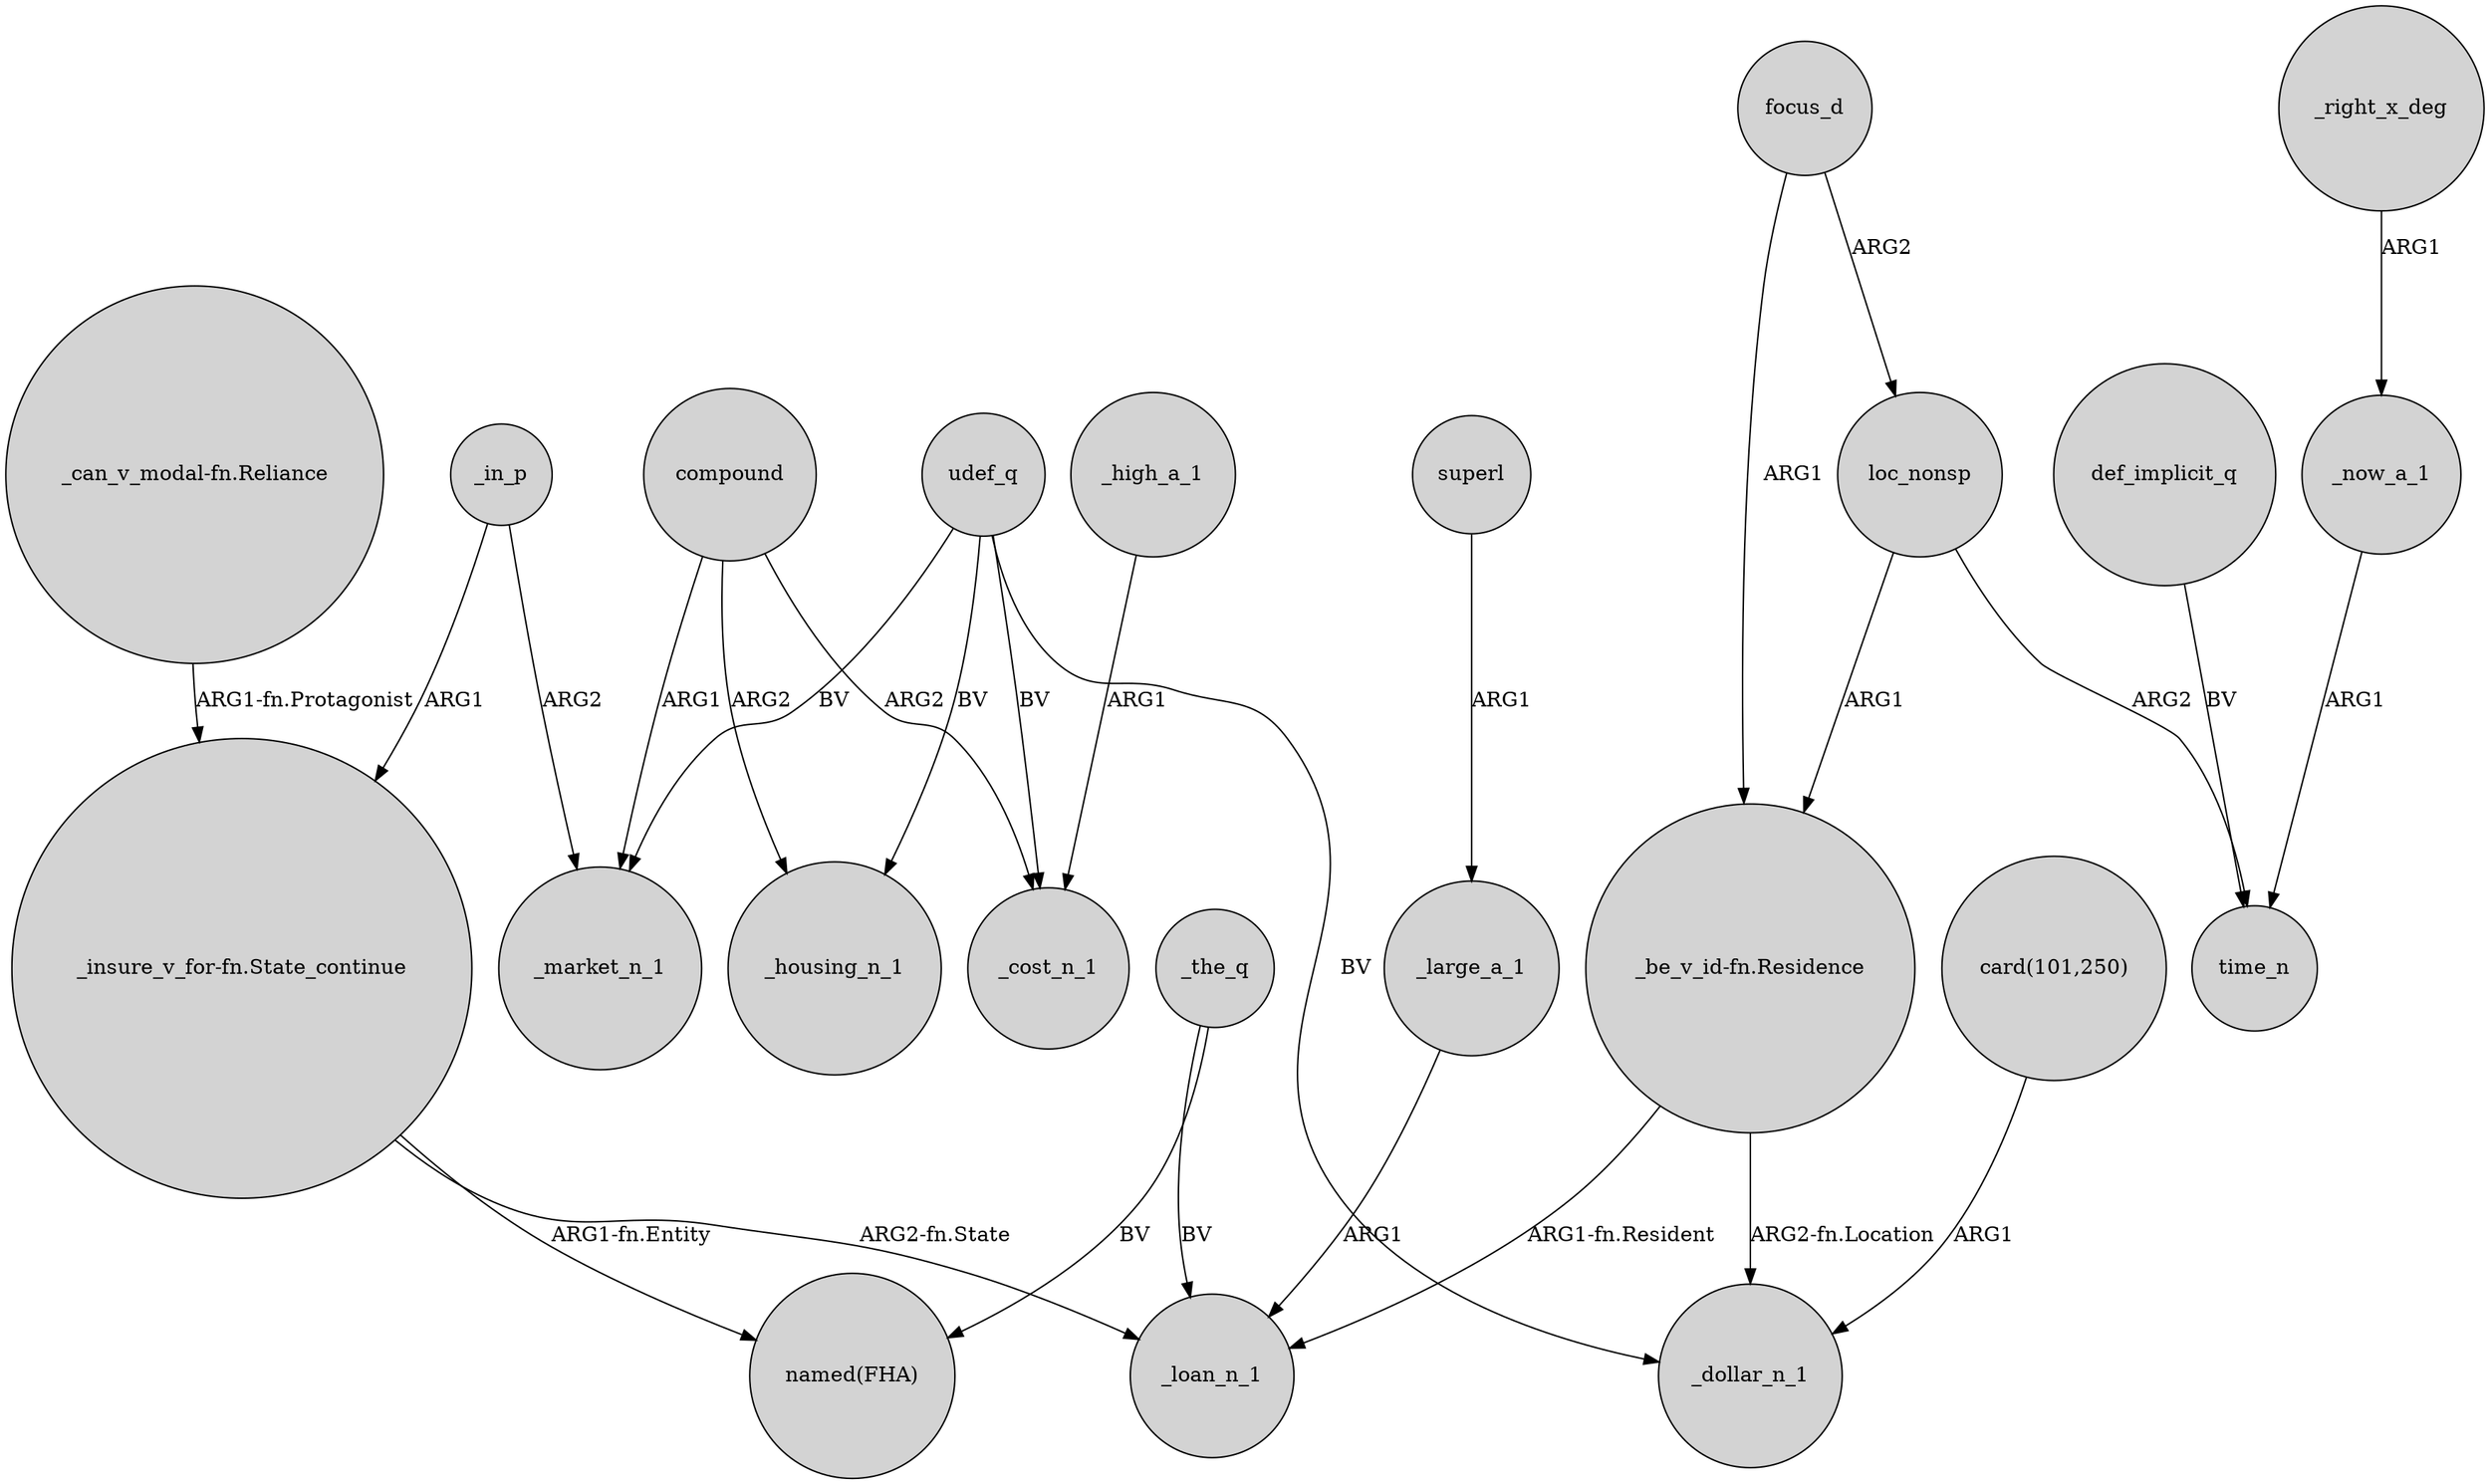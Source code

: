 digraph {
	node [shape=circle style=filled]
	udef_q -> _market_n_1 [label=BV]
	"_insure_v_for-fn.State_continue" -> _loan_n_1 [label="ARG2-fn.State"]
	"_can_v_modal-fn.Reliance" -> "_insure_v_for-fn.State_continue" [label="ARG1-fn.Protagonist"]
	compound -> _cost_n_1 [label=ARG2]
	compound -> _housing_n_1 [label=ARG2]
	"_insure_v_for-fn.State_continue" -> "named(FHA)" [label="ARG1-fn.Entity"]
	_large_a_1 -> _loan_n_1 [label=ARG1]
	focus_d -> loc_nonsp [label=ARG2]
	_in_p -> "_insure_v_for-fn.State_continue" [label=ARG1]
	_now_a_1 -> time_n [label=ARG1]
	_the_q -> _loan_n_1 [label=BV]
	_right_x_deg -> _now_a_1 [label=ARG1]
	_high_a_1 -> _cost_n_1 [label=ARG1]
	_in_p -> _market_n_1 [label=ARG2]
	loc_nonsp -> "_be_v_id-fn.Residence" [label=ARG1]
	udef_q -> _dollar_n_1 [label=BV]
	_the_q -> "named(FHA)" [label=BV]
	"_be_v_id-fn.Residence" -> _loan_n_1 [label="ARG1-fn.Resident"]
	"card(101,250)" -> _dollar_n_1 [label=ARG1]
	loc_nonsp -> time_n [label=ARG2]
	"_be_v_id-fn.Residence" -> _dollar_n_1 [label="ARG2-fn.Location"]
	def_implicit_q -> time_n [label=BV]
	compound -> _market_n_1 [label=ARG1]
	superl -> _large_a_1 [label=ARG1]
	udef_q -> _housing_n_1 [label=BV]
	udef_q -> _cost_n_1 [label=BV]
	focus_d -> "_be_v_id-fn.Residence" [label=ARG1]
}
